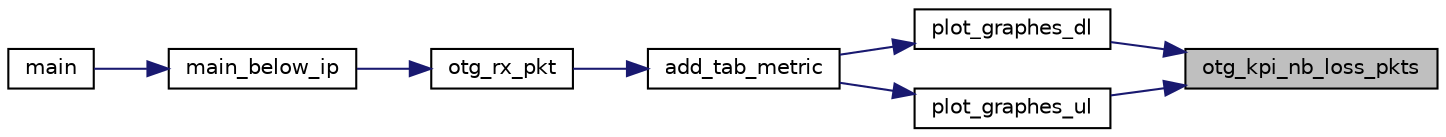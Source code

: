 digraph "otg_kpi_nb_loss_pkts"
{
 // LATEX_PDF_SIZE
  edge [fontname="Helvetica",fontsize="10",labelfontname="Helvetica",labelfontsize="10"];
  node [fontname="Helvetica",fontsize="10",shape=record];
  rankdir="RL";
  Node1 [label="otg_kpi_nb_loss_pkts",height=0.2,width=0.4,color="black", fillcolor="grey75", style="filled", fontcolor="black",tooltip=" "];
  Node1 -> Node2 [dir="back",color="midnightblue",fontsize="10",style="solid",fontname="Helvetica"];
  Node2 [label="plot_graphes_dl",height=0.2,width=0.4,color="black", fillcolor="white", style="filled",URL="$otg__form_8h.html#a7bb032f9e21555e1fa7fcd33f40938f2",tooltip=" "];
  Node2 -> Node3 [dir="back",color="midnightblue",fontsize="10",style="solid",fontname="Helvetica"];
  Node3 [label="add_tab_metric",height=0.2,width=0.4,color="black", fillcolor="white", style="filled",URL="$otg__form_8h.html#a45e12dd50f243e2cb4e5f4020ecb3a88",tooltip=" "];
  Node3 -> Node4 [dir="back",color="midnightblue",fontsize="10",style="solid",fontname="Helvetica"];
  Node4 [label="otg_rx_pkt",height=0.2,width=0.4,color="black", fillcolor="white", style="filled",URL="$otg__rx_8h.html#aaa02b7a865eb1b258b80bd784fd80a81",tooltip="check if the packet is well received and do measurements: one way delay, throughput,..."];
  Node4 -> Node5 [dir="back",color="midnightblue",fontsize="10",style="solid",fontname="Helvetica"];
  Node5 [label="main_below_ip",height=0.2,width=0.4,color="black", fillcolor="white", style="filled",URL="$UTIL_2OTG_2main_8c.html#a23bf5b2f255af32ebb99fa4c201c0e6e",tooltip=" "];
  Node5 -> Node6 [dir="back",color="midnightblue",fontsize="10",style="solid",fontname="Helvetica"];
  Node6 [label="main",height=0.2,width=0.4,color="black", fillcolor="white", style="filled",URL="$UTIL_2OTG_2main_8c.html#a3c04138a5bfe5d72780bb7e82a18e627",tooltip=" "];
  Node1 -> Node7 [dir="back",color="midnightblue",fontsize="10",style="solid",fontname="Helvetica"];
  Node7 [label="plot_graphes_ul",height=0.2,width=0.4,color="black", fillcolor="white", style="filled",URL="$otg__form_8h.html#ae2d638aa1c3cd13abf458f499ee2bdd6",tooltip=" "];
  Node7 -> Node3 [dir="back",color="midnightblue",fontsize="10",style="solid",fontname="Helvetica"];
}
